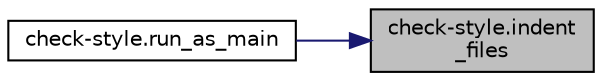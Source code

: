 digraph "check-style.indent_files"
{
 // LATEX_PDF_SIZE
  edge [fontname="Helvetica",fontsize="10",labelfontname="Helvetica",labelfontsize="10"];
  node [fontname="Helvetica",fontsize="10",shape=record];
  rankdir="RL";
  Node1 [label="check-style.indent\l_files",height=0.2,width=0.4,color="black", fillcolor="grey75", style="filled", fontcolor="black",tooltip=" "];
  Node1 -> Node2 [dir="back",color="midnightblue",fontsize="10",style="solid",fontname="Helvetica"];
  Node2 [label="check-style.run_as_main",height=0.2,width=0.4,color="black", fillcolor="white", style="filled",URL="$namespacecheck-style.html#a9b597c289b896e5c796181f774d4639d",tooltip=" "];
}
